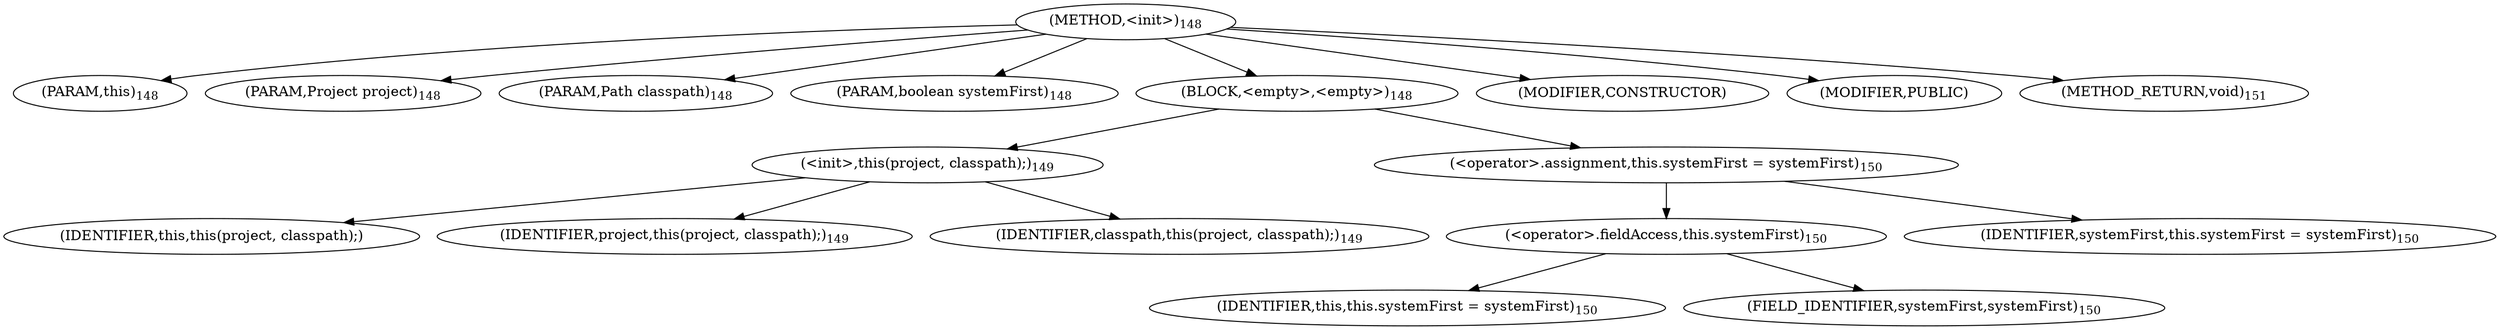 digraph "&lt;init&gt;" {  
"172" [label = <(METHOD,&lt;init&gt;)<SUB>148</SUB>> ]
"9" [label = <(PARAM,this)<SUB>148</SUB>> ]
"173" [label = <(PARAM,Project project)<SUB>148</SUB>> ]
"174" [label = <(PARAM,Path classpath)<SUB>148</SUB>> ]
"175" [label = <(PARAM,boolean systemFirst)<SUB>148</SUB>> ]
"176" [label = <(BLOCK,&lt;empty&gt;,&lt;empty&gt;)<SUB>148</SUB>> ]
"177" [label = <(&lt;init&gt;,this(project, classpath);)<SUB>149</SUB>> ]
"8" [label = <(IDENTIFIER,this,this(project, classpath);)> ]
"178" [label = <(IDENTIFIER,project,this(project, classpath);)<SUB>149</SUB>> ]
"179" [label = <(IDENTIFIER,classpath,this(project, classpath);)<SUB>149</SUB>> ]
"180" [label = <(&lt;operator&gt;.assignment,this.systemFirst = systemFirst)<SUB>150</SUB>> ]
"181" [label = <(&lt;operator&gt;.fieldAccess,this.systemFirst)<SUB>150</SUB>> ]
"10" [label = <(IDENTIFIER,this,this.systemFirst = systemFirst)<SUB>150</SUB>> ]
"182" [label = <(FIELD_IDENTIFIER,systemFirst,systemFirst)<SUB>150</SUB>> ]
"183" [label = <(IDENTIFIER,systemFirst,this.systemFirst = systemFirst)<SUB>150</SUB>> ]
"184" [label = <(MODIFIER,CONSTRUCTOR)> ]
"185" [label = <(MODIFIER,PUBLIC)> ]
"186" [label = <(METHOD_RETURN,void)<SUB>151</SUB>> ]
  "172" -> "9" 
  "172" -> "173" 
  "172" -> "174" 
  "172" -> "175" 
  "172" -> "176" 
  "172" -> "184" 
  "172" -> "185" 
  "172" -> "186" 
  "176" -> "177" 
  "176" -> "180" 
  "177" -> "8" 
  "177" -> "178" 
  "177" -> "179" 
  "180" -> "181" 
  "180" -> "183" 
  "181" -> "10" 
  "181" -> "182" 
}
